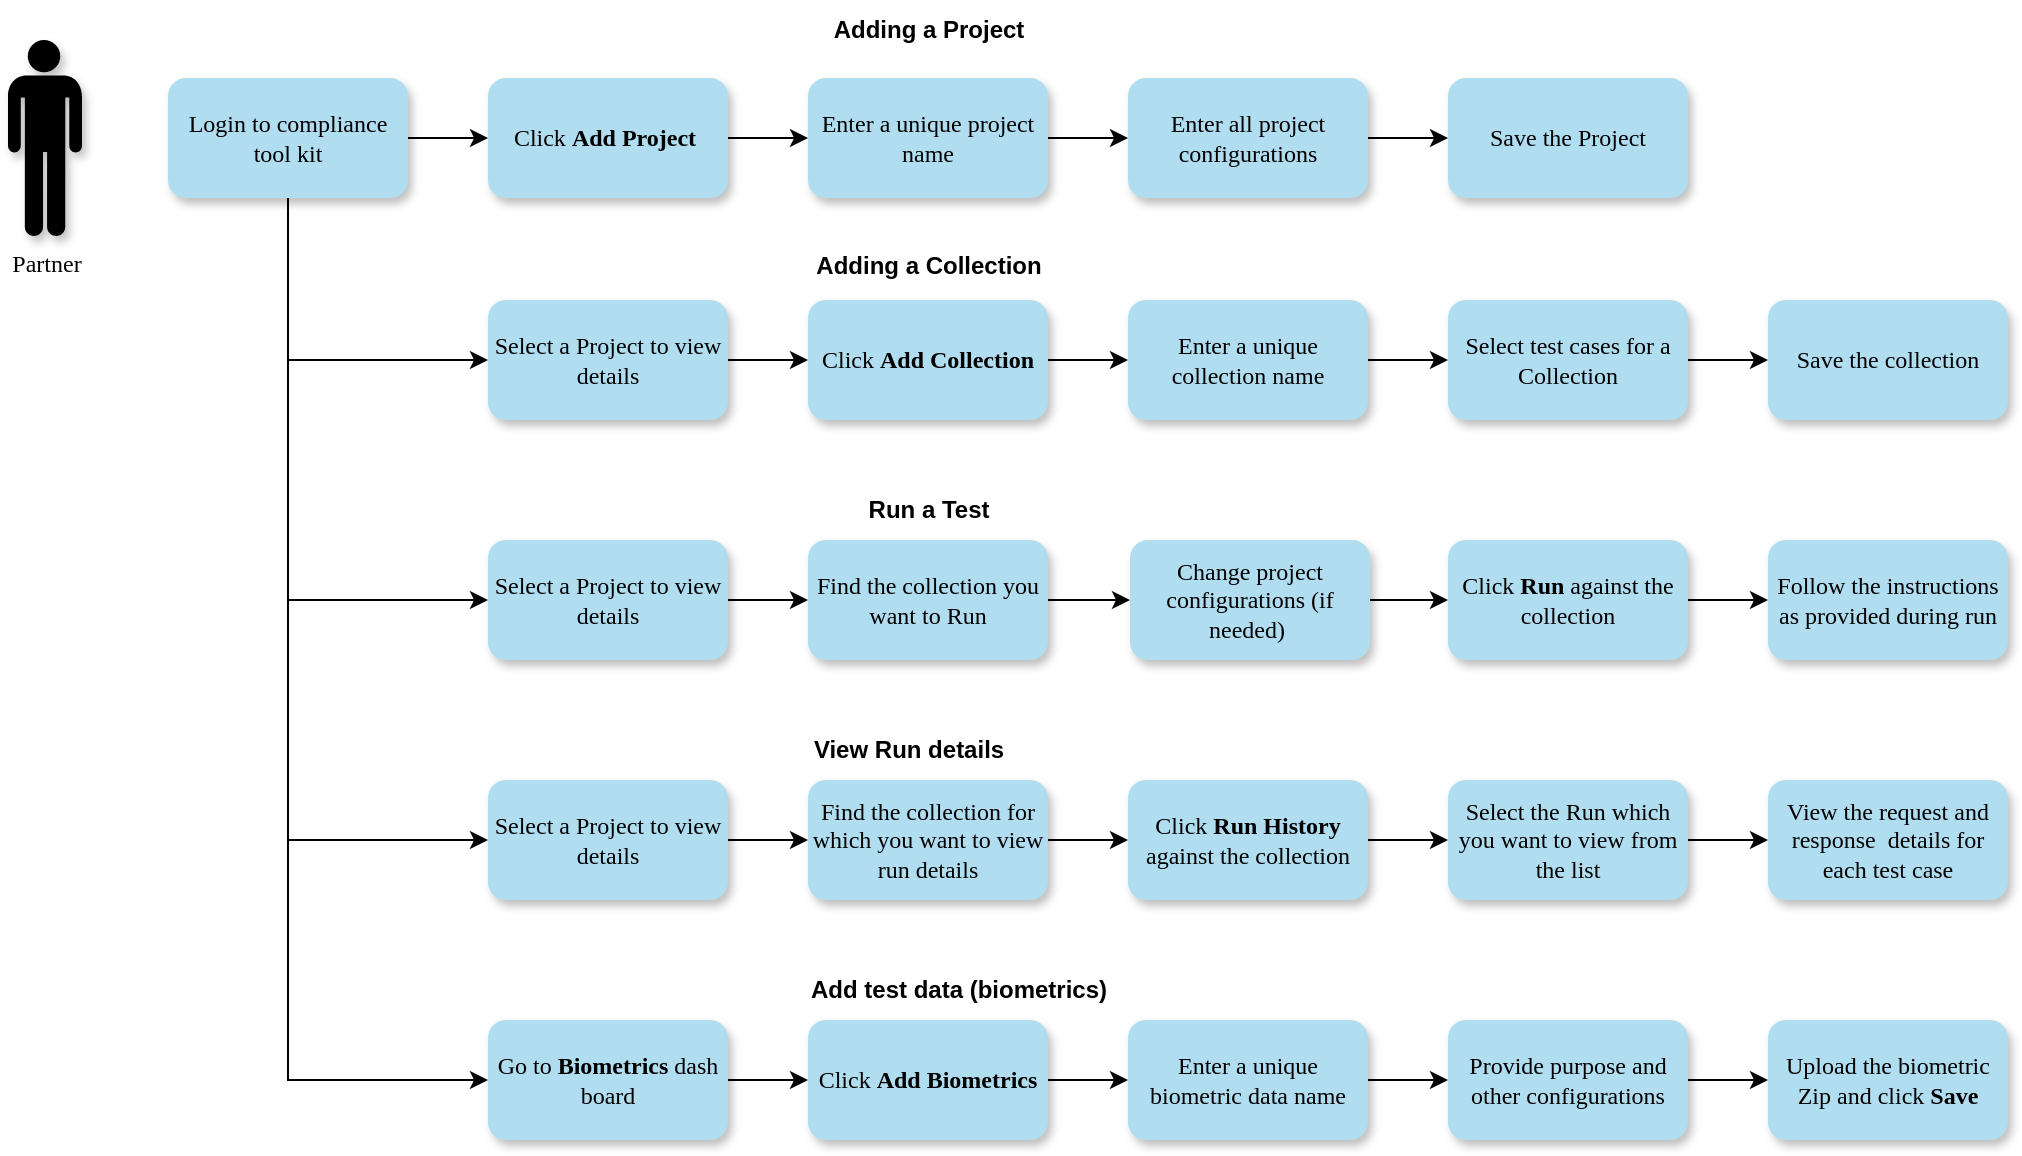 <mxfile version="20.3.2" type="github">
  <diagram id="o9tZNeWm0_lP8Xm53Yng" name="Page-1">
    <mxGraphModel dx="1008" dy="449" grid="1" gridSize="10" guides="1" tooltips="1" connect="1" arrows="1" fold="1" page="1" pageScale="1" pageWidth="1654" pageHeight="1169" math="0" shadow="0">
      <root>
        <mxCell id="0" />
        <mxCell id="1" parent="0" />
        <mxCell id="3cqRgS8WyW1Py6DgZ6-4-2" value="Partner" style="shape=mxgraph.signs.people.man_1;html=1;pointerEvents=1;fillColor=#000000;strokeColor=none;verticalLabelPosition=bottom;verticalAlign=top;align=center;fontFamily=Verdana;shadow=1;" parent="1" vertex="1">
          <mxGeometry x="160" y="190" width="37" height="98" as="geometry" />
        </mxCell>
        <mxCell id="3cqRgS8WyW1Py6DgZ6-4-5" style="edgeStyle=orthogonalEdgeStyle;rounded=0;orthogonalLoop=1;jettySize=auto;html=1;fontFamily=Verdana;" parent="1" source="3cqRgS8WyW1Py6DgZ6-4-3" target="3cqRgS8WyW1Py6DgZ6-4-4" edge="1">
          <mxGeometry relative="1" as="geometry" />
        </mxCell>
        <mxCell id="3cqRgS8WyW1Py6DgZ6-4-18" style="edgeStyle=orthogonalEdgeStyle;rounded=0;orthogonalLoop=1;jettySize=auto;html=1;entryX=0;entryY=0.5;entryDx=0;entryDy=0;fontFamily=Verdana;" parent="1" source="3cqRgS8WyW1Py6DgZ6-4-3" target="3cqRgS8WyW1Py6DgZ6-4-8" edge="1">
          <mxGeometry relative="1" as="geometry">
            <Array as="points">
              <mxPoint x="300" y="350" />
            </Array>
          </mxGeometry>
        </mxCell>
        <mxCell id="3cqRgS8WyW1Py6DgZ6-4-20" style="edgeStyle=orthogonalEdgeStyle;rounded=0;orthogonalLoop=1;jettySize=auto;html=1;entryX=0;entryY=0.5;entryDx=0;entryDy=0;fontFamily=Verdana;" parent="1" source="3cqRgS8WyW1Py6DgZ6-4-3" target="3cqRgS8WyW1Py6DgZ6-4-14" edge="1">
          <mxGeometry relative="1" as="geometry">
            <Array as="points">
              <mxPoint x="300" y="470" />
            </Array>
          </mxGeometry>
        </mxCell>
        <mxCell id="3cqRgS8WyW1Py6DgZ6-4-45" style="edgeStyle=orthogonalEdgeStyle;rounded=0;orthogonalLoop=1;jettySize=auto;html=1;entryX=0;entryY=0.5;entryDx=0;entryDy=0;fontFamily=Verdana;" parent="1" source="3cqRgS8WyW1Py6DgZ6-4-3" target="3cqRgS8WyW1Py6DgZ6-4-32" edge="1">
          <mxGeometry relative="1" as="geometry">
            <Array as="points">
              <mxPoint x="300" y="710" />
            </Array>
          </mxGeometry>
        </mxCell>
        <mxCell id="3cqRgS8WyW1Py6DgZ6-4-55" style="edgeStyle=orthogonalEdgeStyle;rounded=0;orthogonalLoop=1;jettySize=auto;html=1;entryX=0;entryY=0.5;entryDx=0;entryDy=0;fontFamily=Verdana;" parent="1" source="3cqRgS8WyW1Py6DgZ6-4-3" target="3cqRgS8WyW1Py6DgZ6-4-47" edge="1">
          <mxGeometry relative="1" as="geometry">
            <Array as="points">
              <mxPoint x="300" y="590" />
            </Array>
          </mxGeometry>
        </mxCell>
        <mxCell id="3cqRgS8WyW1Py6DgZ6-4-3" value="Login to compliance tool kit" style="rounded=1;whiteSpace=wrap;html=1;fontFamily=Verdana;fillColor=#b1ddf0;strokeColor=none;shadow=1;" parent="1" vertex="1">
          <mxGeometry x="240" y="209" width="120" height="60" as="geometry" />
        </mxCell>
        <mxCell id="3cqRgS8WyW1Py6DgZ6-4-21" style="edgeStyle=orthogonalEdgeStyle;rounded=0;orthogonalLoop=1;jettySize=auto;html=1;exitX=1;exitY=0.5;exitDx=0;exitDy=0;entryX=0;entryY=0.5;entryDx=0;entryDy=0;fontFamily=Verdana;" parent="1" source="3cqRgS8WyW1Py6DgZ6-4-4" target="3cqRgS8WyW1Py6DgZ6-4-13" edge="1">
          <mxGeometry relative="1" as="geometry" />
        </mxCell>
        <mxCell id="3cqRgS8WyW1Py6DgZ6-4-4" value="Click &lt;b&gt;Add Project&lt;/b&gt;&amp;nbsp;" style="rounded=1;whiteSpace=wrap;html=1;fontFamily=Verdana;fillColor=#b1ddf0;strokeColor=none;shadow=1;" parent="1" vertex="1">
          <mxGeometry x="400" y="209" width="120" height="60" as="geometry" />
        </mxCell>
        <mxCell id="3cqRgS8WyW1Py6DgZ6-4-23" style="edgeStyle=orthogonalEdgeStyle;rounded=0;orthogonalLoop=1;jettySize=auto;html=1;exitX=1;exitY=0.5;exitDx=0;exitDy=0;entryX=0;entryY=0.5;entryDx=0;entryDy=0;fontFamily=Verdana;" parent="1" source="3cqRgS8WyW1Py6DgZ6-4-6" target="3cqRgS8WyW1Py6DgZ6-4-7" edge="1">
          <mxGeometry relative="1" as="geometry" />
        </mxCell>
        <mxCell id="3cqRgS8WyW1Py6DgZ6-4-6" value="Enter all project configurations" style="rounded=1;whiteSpace=wrap;html=1;fontFamily=Verdana;fillColor=#b1ddf0;strokeColor=none;shadow=1;" parent="1" vertex="1">
          <mxGeometry x="720" y="209" width="120" height="60" as="geometry" />
        </mxCell>
        <mxCell id="3cqRgS8WyW1Py6DgZ6-4-7" value="Save the Project" style="rounded=1;whiteSpace=wrap;html=1;fontFamily=Verdana;fillColor=#b1ddf0;strokeColor=none;shadow=1;" parent="1" vertex="1">
          <mxGeometry x="880" y="209" width="120" height="60" as="geometry" />
        </mxCell>
        <mxCell id="3cqRgS8WyW1Py6DgZ6-4-24" style="edgeStyle=orthogonalEdgeStyle;rounded=0;orthogonalLoop=1;jettySize=auto;html=1;exitX=1;exitY=0.5;exitDx=0;exitDy=0;entryX=0;entryY=0.5;entryDx=0;entryDy=0;fontFamily=Verdana;" parent="1" source="3cqRgS8WyW1Py6DgZ6-4-8" target="3cqRgS8WyW1Py6DgZ6-4-9" edge="1">
          <mxGeometry relative="1" as="geometry" />
        </mxCell>
        <mxCell id="3cqRgS8WyW1Py6DgZ6-4-8" value="Select a Project to view details" style="rounded=1;whiteSpace=wrap;html=1;fontFamily=Verdana;fillColor=#b1ddf0;strokeColor=none;shadow=1;" parent="1" vertex="1">
          <mxGeometry x="400" y="320" width="120" height="60" as="geometry" />
        </mxCell>
        <mxCell id="3cqRgS8WyW1Py6DgZ6-4-25" style="edgeStyle=orthogonalEdgeStyle;rounded=0;orthogonalLoop=1;jettySize=auto;html=1;entryX=0;entryY=0.5;entryDx=0;entryDy=0;fontFamily=Verdana;" parent="1" source="3cqRgS8WyW1Py6DgZ6-4-9" target="3cqRgS8WyW1Py6DgZ6-4-12" edge="1">
          <mxGeometry relative="1" as="geometry" />
        </mxCell>
        <mxCell id="3cqRgS8WyW1Py6DgZ6-4-9" value="Click &lt;b&gt;Add Collection&lt;/b&gt;" style="rounded=1;whiteSpace=wrap;html=1;fontFamily=Verdana;fillColor=#b1ddf0;strokeColor=none;shadow=1;" parent="1" vertex="1">
          <mxGeometry x="560" y="320" width="120" height="60" as="geometry" />
        </mxCell>
        <mxCell id="3cqRgS8WyW1Py6DgZ6-4-27" style="edgeStyle=orthogonalEdgeStyle;rounded=0;orthogonalLoop=1;jettySize=auto;html=1;entryX=0;entryY=0.5;entryDx=0;entryDy=0;fontFamily=Verdana;" parent="1" source="3cqRgS8WyW1Py6DgZ6-4-10" target="3cqRgS8WyW1Py6DgZ6-4-11" edge="1">
          <mxGeometry relative="1" as="geometry" />
        </mxCell>
        <mxCell id="3cqRgS8WyW1Py6DgZ6-4-10" value="Select test cases for a Collection" style="rounded=1;whiteSpace=wrap;html=1;fontFamily=Verdana;fillColor=#b1ddf0;strokeColor=none;shadow=1;" parent="1" vertex="1">
          <mxGeometry x="880" y="320" width="120" height="60" as="geometry" />
        </mxCell>
        <mxCell id="3cqRgS8WyW1Py6DgZ6-4-11" value="Save the collection" style="rounded=1;whiteSpace=wrap;html=1;fontFamily=Verdana;fillColor=#b1ddf0;strokeColor=none;shadow=1;" parent="1" vertex="1">
          <mxGeometry x="1040" y="320" width="120" height="60" as="geometry" />
        </mxCell>
        <mxCell id="3cqRgS8WyW1Py6DgZ6-4-26" style="edgeStyle=orthogonalEdgeStyle;rounded=0;orthogonalLoop=1;jettySize=auto;html=1;entryX=0;entryY=0.5;entryDx=0;entryDy=0;fontFamily=Verdana;" parent="1" source="3cqRgS8WyW1Py6DgZ6-4-12" target="3cqRgS8WyW1Py6DgZ6-4-10" edge="1">
          <mxGeometry relative="1" as="geometry" />
        </mxCell>
        <mxCell id="3cqRgS8WyW1Py6DgZ6-4-12" value="Enter a unique collection name" style="rounded=1;whiteSpace=wrap;html=1;fontFamily=Verdana;fillColor=#b1ddf0;strokeColor=none;shadow=1;" parent="1" vertex="1">
          <mxGeometry x="720" y="320" width="120" height="60" as="geometry" />
        </mxCell>
        <mxCell id="3cqRgS8WyW1Py6DgZ6-4-22" style="edgeStyle=orthogonalEdgeStyle;rounded=0;orthogonalLoop=1;jettySize=auto;html=1;entryX=0;entryY=0.5;entryDx=0;entryDy=0;fontFamily=Verdana;" parent="1" source="3cqRgS8WyW1Py6DgZ6-4-13" target="3cqRgS8WyW1Py6DgZ6-4-6" edge="1">
          <mxGeometry relative="1" as="geometry" />
        </mxCell>
        <mxCell id="3cqRgS8WyW1Py6DgZ6-4-13" value="Enter a unique project name" style="rounded=1;whiteSpace=wrap;html=1;fontFamily=Verdana;fillColor=#b1ddf0;strokeColor=none;shadow=1;" parent="1" vertex="1">
          <mxGeometry x="560" y="209" width="120" height="60" as="geometry" />
        </mxCell>
        <mxCell id="3cqRgS8WyW1Py6DgZ6-4-28" style="edgeStyle=orthogonalEdgeStyle;rounded=0;orthogonalLoop=1;jettySize=auto;html=1;entryX=0;entryY=0.5;entryDx=0;entryDy=0;fontFamily=Verdana;" parent="1" source="3cqRgS8WyW1Py6DgZ6-4-14" target="3cqRgS8WyW1Py6DgZ6-4-15" edge="1">
          <mxGeometry relative="1" as="geometry" />
        </mxCell>
        <mxCell id="3cqRgS8WyW1Py6DgZ6-4-14" value="Select a Project to view details" style="rounded=1;whiteSpace=wrap;html=1;fontFamily=Verdana;fillColor=#b1ddf0;strokeColor=none;shadow=1;" parent="1" vertex="1">
          <mxGeometry x="400" y="440" width="120" height="60" as="geometry" />
        </mxCell>
        <mxCell id="3cqRgS8WyW1Py6DgZ6-4-29" style="edgeStyle=orthogonalEdgeStyle;rounded=0;orthogonalLoop=1;jettySize=auto;html=1;entryX=0;entryY=0.5;entryDx=0;entryDy=0;fontFamily=Verdana;" parent="1" source="3cqRgS8WyW1Py6DgZ6-4-15" target="3cqRgS8WyW1Py6DgZ6-4-16" edge="1">
          <mxGeometry relative="1" as="geometry" />
        </mxCell>
        <mxCell id="3cqRgS8WyW1Py6DgZ6-4-15" value="Find the collection you want to Run" style="rounded=1;whiteSpace=wrap;html=1;fontFamily=Verdana;fillColor=#b1ddf0;strokeColor=none;shadow=1;" parent="1" vertex="1">
          <mxGeometry x="560" y="440" width="120" height="60" as="geometry" />
        </mxCell>
        <mxCell id="3cqRgS8WyW1Py6DgZ6-4-30" style="edgeStyle=orthogonalEdgeStyle;rounded=0;orthogonalLoop=1;jettySize=auto;html=1;entryX=0;entryY=0.5;entryDx=0;entryDy=0;fontFamily=Verdana;" parent="1" source="3cqRgS8WyW1Py6DgZ6-4-16" target="3cqRgS8WyW1Py6DgZ6-4-17" edge="1">
          <mxGeometry relative="1" as="geometry" />
        </mxCell>
        <mxCell id="3cqRgS8WyW1Py6DgZ6-4-16" value="Change project configurations (if needed)&amp;nbsp;" style="rounded=1;whiteSpace=wrap;html=1;fontFamily=Verdana;fillColor=#b1ddf0;strokeColor=none;shadow=1;" parent="1" vertex="1">
          <mxGeometry x="721" y="440" width="120" height="60" as="geometry" />
        </mxCell>
        <mxCell id="3cqRgS8WyW1Py6DgZ6-4-31" style="edgeStyle=orthogonalEdgeStyle;rounded=0;orthogonalLoop=1;jettySize=auto;html=1;fontFamily=Verdana;" parent="1" source="3cqRgS8WyW1Py6DgZ6-4-17" target="3cqRgS8WyW1Py6DgZ6-4-19" edge="1">
          <mxGeometry relative="1" as="geometry" />
        </mxCell>
        <mxCell id="3cqRgS8WyW1Py6DgZ6-4-17" value="Click &lt;b&gt;Run &lt;/b&gt;against the collection" style="rounded=1;whiteSpace=wrap;html=1;fontFamily=Verdana;fillColor=#b1ddf0;strokeColor=none;shadow=1;" parent="1" vertex="1">
          <mxGeometry x="880" y="440" width="120" height="60" as="geometry" />
        </mxCell>
        <mxCell id="3cqRgS8WyW1Py6DgZ6-4-19" value="Follow the instructions as provided during run" style="rounded=1;whiteSpace=wrap;html=1;fontFamily=Verdana;fillColor=#b1ddf0;strokeColor=none;shadow=1;" parent="1" vertex="1">
          <mxGeometry x="1040" y="440" width="120" height="60" as="geometry" />
        </mxCell>
        <mxCell id="3cqRgS8WyW1Py6DgZ6-4-35" style="edgeStyle=orthogonalEdgeStyle;rounded=0;orthogonalLoop=1;jettySize=auto;html=1;exitX=1;exitY=0.5;exitDx=0;exitDy=0;entryX=0;entryY=0.5;entryDx=0;entryDy=0;fontFamily=Verdana;" parent="1" source="3cqRgS8WyW1Py6DgZ6-4-32" target="3cqRgS8WyW1Py6DgZ6-4-33" edge="1">
          <mxGeometry relative="1" as="geometry" />
        </mxCell>
        <mxCell id="3cqRgS8WyW1Py6DgZ6-4-32" value="Go to &lt;b&gt;Biometrics&lt;/b&gt; dash board" style="rounded=1;whiteSpace=wrap;html=1;fontFamily=Verdana;fillColor=#b1ddf0;strokeColor=none;shadow=1;" parent="1" vertex="1">
          <mxGeometry x="400" y="680" width="120" height="60" as="geometry" />
        </mxCell>
        <mxCell id="3cqRgS8WyW1Py6DgZ6-4-38" style="edgeStyle=orthogonalEdgeStyle;rounded=0;orthogonalLoop=1;jettySize=auto;html=1;entryX=0;entryY=0.5;entryDx=0;entryDy=0;fontFamily=Verdana;" parent="1" source="3cqRgS8WyW1Py6DgZ6-4-33" target="3cqRgS8WyW1Py6DgZ6-4-36" edge="1">
          <mxGeometry relative="1" as="geometry" />
        </mxCell>
        <mxCell id="3cqRgS8WyW1Py6DgZ6-4-33" value="Click &lt;b&gt;Add Biometrics&lt;/b&gt;" style="rounded=1;whiteSpace=wrap;html=1;fontFamily=Verdana;fillColor=#b1ddf0;strokeColor=none;shadow=1;" parent="1" vertex="1">
          <mxGeometry x="560" y="680" width="120" height="60" as="geometry" />
        </mxCell>
        <mxCell id="3cqRgS8WyW1Py6DgZ6-4-40" style="edgeStyle=orthogonalEdgeStyle;rounded=0;orthogonalLoop=1;jettySize=auto;html=1;exitX=1;exitY=0.5;exitDx=0;exitDy=0;entryX=0;entryY=0.5;entryDx=0;entryDy=0;fontFamily=Verdana;" parent="1" source="3cqRgS8WyW1Py6DgZ6-4-36" target="3cqRgS8WyW1Py6DgZ6-4-39" edge="1">
          <mxGeometry relative="1" as="geometry" />
        </mxCell>
        <mxCell id="3cqRgS8WyW1Py6DgZ6-4-36" value="Enter a unique biometric data name" style="rounded=1;whiteSpace=wrap;html=1;fontFamily=Verdana;fillColor=#b1ddf0;strokeColor=none;shadow=1;" parent="1" vertex="1">
          <mxGeometry x="720" y="680" width="120" height="60" as="geometry" />
        </mxCell>
        <mxCell id="3cqRgS8WyW1Py6DgZ6-4-44" style="edgeStyle=orthogonalEdgeStyle;rounded=0;orthogonalLoop=1;jettySize=auto;html=1;entryX=0;entryY=0.5;entryDx=0;entryDy=0;fontFamily=Verdana;" parent="1" source="3cqRgS8WyW1Py6DgZ6-4-39" target="3cqRgS8WyW1Py6DgZ6-4-41" edge="1">
          <mxGeometry relative="1" as="geometry" />
        </mxCell>
        <mxCell id="3cqRgS8WyW1Py6DgZ6-4-39" value="Provide purpose and other configurations" style="rounded=1;whiteSpace=wrap;html=1;fontFamily=Verdana;fillColor=#b1ddf0;strokeColor=none;shadow=1;" parent="1" vertex="1">
          <mxGeometry x="880" y="680" width="120" height="60" as="geometry" />
        </mxCell>
        <mxCell id="3cqRgS8WyW1Py6DgZ6-4-41" value="Upload the biometric Zip and click &lt;b&gt;Save&lt;/b&gt;" style="rounded=1;whiteSpace=wrap;html=1;fontFamily=Verdana;fillColor=#b1ddf0;strokeColor=none;shadow=1;" parent="1" vertex="1">
          <mxGeometry x="1040" y="680" width="120" height="60" as="geometry" />
        </mxCell>
        <mxCell id="3cqRgS8WyW1Py6DgZ6-4-46" style="edgeStyle=orthogonalEdgeStyle;rounded=0;orthogonalLoop=1;jettySize=auto;html=1;exitX=1;exitY=0.5;exitDx=0;exitDy=0;entryX=0;entryY=0.5;entryDx=0;entryDy=0;fontFamily=Verdana;" parent="1" source="3cqRgS8WyW1Py6DgZ6-4-47" target="3cqRgS8WyW1Py6DgZ6-4-49" edge="1">
          <mxGeometry relative="1" as="geometry" />
        </mxCell>
        <mxCell id="3cqRgS8WyW1Py6DgZ6-4-47" value="Select a Project to view details" style="rounded=1;whiteSpace=wrap;html=1;fontFamily=Verdana;fillColor=#b1ddf0;strokeColor=none;shadow=1;" parent="1" vertex="1">
          <mxGeometry x="400" y="560" width="120" height="60" as="geometry" />
        </mxCell>
        <mxCell id="3cqRgS8WyW1Py6DgZ6-4-48" style="edgeStyle=orthogonalEdgeStyle;rounded=0;orthogonalLoop=1;jettySize=auto;html=1;entryX=0;entryY=0.5;entryDx=0;entryDy=0;fontFamily=Verdana;" parent="1" source="3cqRgS8WyW1Py6DgZ6-4-49" target="3cqRgS8WyW1Py6DgZ6-4-51" edge="1">
          <mxGeometry relative="1" as="geometry" />
        </mxCell>
        <mxCell id="3cqRgS8WyW1Py6DgZ6-4-49" value="Find the collection for which you want to view run details" style="rounded=1;whiteSpace=wrap;html=1;fontFamily=Verdana;fillColor=#b1ddf0;strokeColor=none;shadow=1;" parent="1" vertex="1">
          <mxGeometry x="560" y="560" width="120" height="60" as="geometry" />
        </mxCell>
        <mxCell id="3cqRgS8WyW1Py6DgZ6-4-50" style="edgeStyle=orthogonalEdgeStyle;rounded=0;orthogonalLoop=1;jettySize=auto;html=1;exitX=1;exitY=0.5;exitDx=0;exitDy=0;entryX=0;entryY=0.5;entryDx=0;entryDy=0;fontFamily=Verdana;" parent="1" source="3cqRgS8WyW1Py6DgZ6-4-51" target="3cqRgS8WyW1Py6DgZ6-4-53" edge="1">
          <mxGeometry relative="1" as="geometry" />
        </mxCell>
        <mxCell id="3cqRgS8WyW1Py6DgZ6-4-51" value="Click &lt;b&gt;Run History&lt;/b&gt; against the collection" style="rounded=1;whiteSpace=wrap;html=1;fontFamily=Verdana;fillColor=#b1ddf0;strokeColor=none;shadow=1;" parent="1" vertex="1">
          <mxGeometry x="720" y="560" width="120" height="60" as="geometry" />
        </mxCell>
        <mxCell id="3cqRgS8WyW1Py6DgZ6-4-52" style="edgeStyle=orthogonalEdgeStyle;rounded=0;orthogonalLoop=1;jettySize=auto;html=1;entryX=0;entryY=0.5;entryDx=0;entryDy=0;fontFamily=Verdana;" parent="1" source="3cqRgS8WyW1Py6DgZ6-4-53" target="3cqRgS8WyW1Py6DgZ6-4-54" edge="1">
          <mxGeometry relative="1" as="geometry" />
        </mxCell>
        <mxCell id="3cqRgS8WyW1Py6DgZ6-4-53" value="Select the Run which you want to view from the list" style="rounded=1;whiteSpace=wrap;html=1;fontFamily=Verdana;fillColor=#b1ddf0;strokeColor=none;shadow=1;" parent="1" vertex="1">
          <mxGeometry x="880" y="560" width="120" height="60" as="geometry" />
        </mxCell>
        <mxCell id="3cqRgS8WyW1Py6DgZ6-4-54" value="View the request and response&amp;nbsp; details for each test case" style="rounded=1;whiteSpace=wrap;html=1;fontFamily=Verdana;fillColor=#b1ddf0;strokeColor=none;shadow=1;" parent="1" vertex="1">
          <mxGeometry x="1040" y="560" width="120" height="60" as="geometry" />
        </mxCell>
        <mxCell id="PNBNVaZcnI2yOFs9S1Hf-1" value="&lt;b&gt;Adding a Project&lt;/b&gt;" style="text;html=1;align=center;verticalAlign=middle;resizable=0;points=[];autosize=1;strokeColor=none;fillColor=none;" vertex="1" parent="1">
          <mxGeometry x="560" y="170" width="120" height="30" as="geometry" />
        </mxCell>
        <mxCell id="PNBNVaZcnI2yOFs9S1Hf-3" value="&lt;b&gt;Adding a Collection&lt;/b&gt;" style="text;html=1;align=center;verticalAlign=middle;resizable=0;points=[];autosize=1;strokeColor=none;fillColor=none;" vertex="1" parent="1">
          <mxGeometry x="550" y="288" width="140" height="30" as="geometry" />
        </mxCell>
        <mxCell id="PNBNVaZcnI2yOFs9S1Hf-4" value="&lt;b&gt;Run a Test&lt;/b&gt;" style="text;html=1;align=center;verticalAlign=middle;resizable=0;points=[];autosize=1;strokeColor=none;fillColor=none;" vertex="1" parent="1">
          <mxGeometry x="580" y="410" width="80" height="30" as="geometry" />
        </mxCell>
        <mxCell id="PNBNVaZcnI2yOFs9S1Hf-5" value="&lt;b&gt;View Run details&lt;/b&gt;" style="text;html=1;align=center;verticalAlign=middle;resizable=0;points=[];autosize=1;strokeColor=none;fillColor=none;" vertex="1" parent="1">
          <mxGeometry x="550" y="530" width="120" height="30" as="geometry" />
        </mxCell>
        <mxCell id="PNBNVaZcnI2yOFs9S1Hf-6" value="&lt;b&gt;Add test data (biometrics)&lt;/b&gt;" style="text;html=1;align=center;verticalAlign=middle;resizable=0;points=[];autosize=1;strokeColor=none;fillColor=none;" vertex="1" parent="1">
          <mxGeometry x="550" y="650" width="170" height="30" as="geometry" />
        </mxCell>
      </root>
    </mxGraphModel>
  </diagram>
</mxfile>
